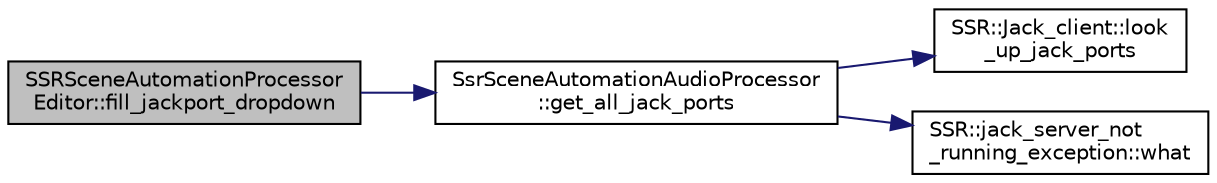 digraph "SSRSceneAutomationProcessorEditor::fill_jackport_dropdown"
{
  edge [fontname="Helvetica",fontsize="10",labelfontname="Helvetica",labelfontsize="10"];
  node [fontname="Helvetica",fontsize="10",shape=record];
  rankdir="LR";
  Node1 [label="SSRSceneAutomationProcessor\lEditor::fill_jackport_dropdown",height=0.2,width=0.4,color="black", fillcolor="grey75", style="filled" fontcolor="black"];
  Node1 -> Node2 [color="midnightblue",fontsize="10",style="solid",fontname="Helvetica"];
  Node2 [label="SsrSceneAutomationAudioProcessor\l::get_all_jack_ports",height=0.2,width=0.4,color="black", fillcolor="white", style="filled",URL="$classSsrSceneAutomationAudioProcessor.html#af8ebc51eaf16e72a4497f190cd3da3d5"];
  Node2 -> Node3 [color="midnightblue",fontsize="10",style="solid",fontname="Helvetica"];
  Node3 [label="SSR::Jack_client::look\l_up_jack_ports",height=0.2,width=0.4,color="black", fillcolor="white", style="filled",URL="$classSSR_1_1Jack__client.html#ad5883392dffbd3ea4b4f54d6f51b88ad"];
  Node2 -> Node4 [color="midnightblue",fontsize="10",style="solid",fontname="Helvetica"];
  Node4 [label="SSR::jack_server_not\l_running_exception::what",height=0.2,width=0.4,color="black", fillcolor="white", style="filled",URL="$structSSR_1_1jack__server__not__running__exception.html#a25981c716f91fe94840fc0f3b3b601ac"];
}

